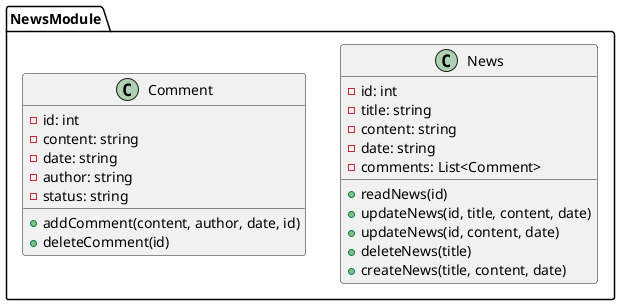 @startuml manage_news

package NewsModule {
    class News {
        - id: int
        - title: string
        - content: string
        - date: string
        - comments: List<Comment>
        + readNews(id)
        + updateNews(id, title, content, date)
        + updateNews(id, content, date)
        + deleteNews(title)
        + createNews(title, content, date)
    }

    class Comment {
        - id: int
        - content: string
        - date: string
        - author: string
        - status: string
        + addComment(content, author, date, id)
        + deleteComment(id)
    }
}

@enduml